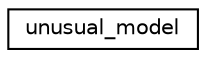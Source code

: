 digraph "Graphical Class Hierarchy"
{
  edge [fontname="Helvetica",fontsize="10",labelfontname="Helvetica",labelfontsize="10"];
  node [fontname="Helvetica",fontsize="10",shape=record];
  rankdir="LR";
  Node0 [label="unusual_model",height=0.2,width=0.4,color="black", fillcolor="white", style="filled",URL="$dc/d50/classunusual__model.html"];
}
